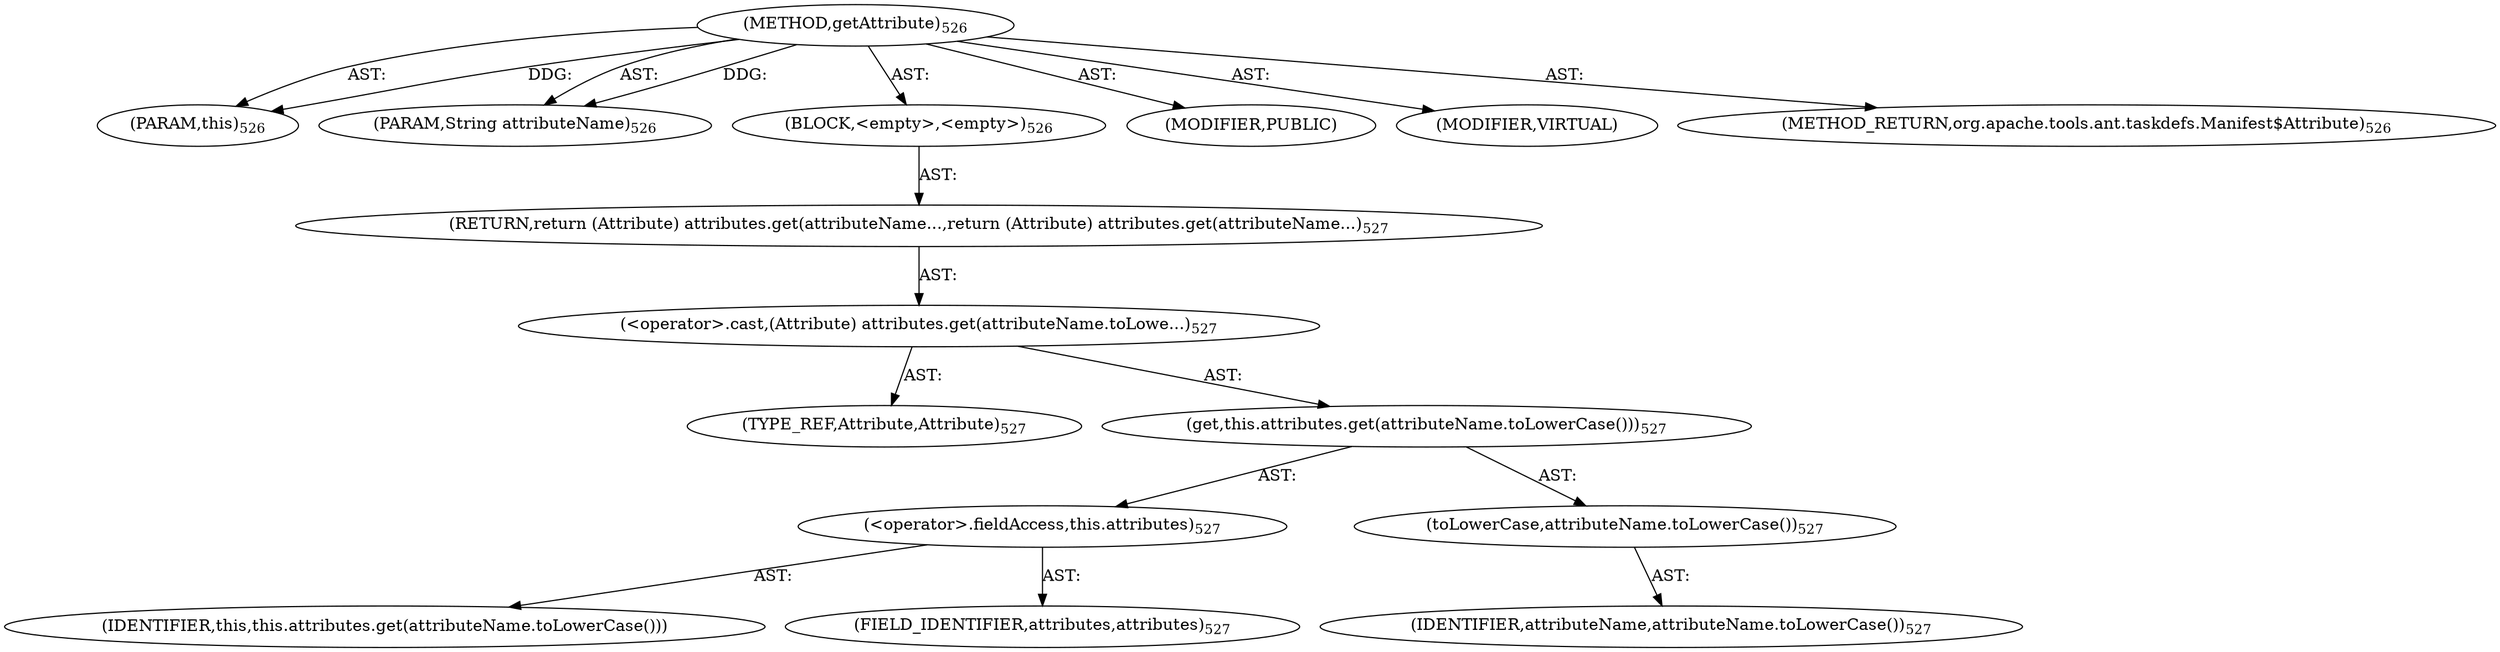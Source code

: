 digraph "getAttribute" {  
"111669149717" [label = <(METHOD,getAttribute)<SUB>526</SUB>> ]
"115964117040" [label = <(PARAM,this)<SUB>526</SUB>> ]
"115964117041" [label = <(PARAM,String attributeName)<SUB>526</SUB>> ]
"25769803834" [label = <(BLOCK,&lt;empty&gt;,&lt;empty&gt;)<SUB>526</SUB>> ]
"146028888078" [label = <(RETURN,return (Attribute) attributes.get(attributeName...,return (Attribute) attributes.get(attributeName...)<SUB>527</SUB>> ]
"30064771350" [label = <(&lt;operator&gt;.cast,(Attribute) attributes.get(attributeName.toLowe...)<SUB>527</SUB>> ]
"180388626448" [label = <(TYPE_REF,Attribute,Attribute)<SUB>527</SUB>> ]
"30064771351" [label = <(get,this.attributes.get(attributeName.toLowerCase()))<SUB>527</SUB>> ]
"30064771352" [label = <(&lt;operator&gt;.fieldAccess,this.attributes)<SUB>527</SUB>> ]
"68719476962" [label = <(IDENTIFIER,this,this.attributes.get(attributeName.toLowerCase()))> ]
"55834574906" [label = <(FIELD_IDENTIFIER,attributes,attributes)<SUB>527</SUB>> ]
"30064771353" [label = <(toLowerCase,attributeName.toLowerCase())<SUB>527</SUB>> ]
"68719476963" [label = <(IDENTIFIER,attributeName,attributeName.toLowerCase())<SUB>527</SUB>> ]
"133143986244" [label = <(MODIFIER,PUBLIC)> ]
"133143986245" [label = <(MODIFIER,VIRTUAL)> ]
"128849018901" [label = <(METHOD_RETURN,org.apache.tools.ant.taskdefs.Manifest$Attribute)<SUB>526</SUB>> ]
  "111669149717" -> "115964117040"  [ label = "AST: "] 
  "111669149717" -> "115964117041"  [ label = "AST: "] 
  "111669149717" -> "25769803834"  [ label = "AST: "] 
  "111669149717" -> "133143986244"  [ label = "AST: "] 
  "111669149717" -> "133143986245"  [ label = "AST: "] 
  "111669149717" -> "128849018901"  [ label = "AST: "] 
  "25769803834" -> "146028888078"  [ label = "AST: "] 
  "146028888078" -> "30064771350"  [ label = "AST: "] 
  "30064771350" -> "180388626448"  [ label = "AST: "] 
  "30064771350" -> "30064771351"  [ label = "AST: "] 
  "30064771351" -> "30064771352"  [ label = "AST: "] 
  "30064771351" -> "30064771353"  [ label = "AST: "] 
  "30064771352" -> "68719476962"  [ label = "AST: "] 
  "30064771352" -> "55834574906"  [ label = "AST: "] 
  "30064771353" -> "68719476963"  [ label = "AST: "] 
  "111669149717" -> "115964117040"  [ label = "DDG: "] 
  "111669149717" -> "115964117041"  [ label = "DDG: "] 
}
